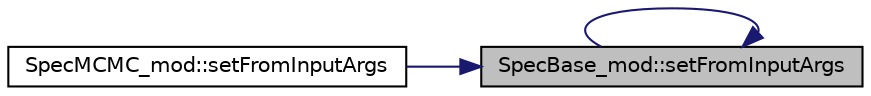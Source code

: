 digraph "SpecBase_mod::setFromInputArgs"
{
 // LATEX_PDF_SIZE
  edge [fontname="Helvetica",fontsize="10",labelfontname="Helvetica",labelfontsize="10"];
  node [fontname="Helvetica",fontsize="10",shape=record];
  rankdir="RL";
  Node1 [label="SpecBase_mod::setFromInputArgs",height=0.2,width=0.4,color="black", fillcolor="grey75", style="filled", fontcolor="black",tooltip=" "];
  Node1 -> Node1 [dir="back",color="midnightblue",fontsize="10",style="solid",fontname="Helvetica"];
  Node1 -> Node2 [dir="back",color="midnightblue",fontsize="10",style="solid",fontname="Helvetica"];
  Node2 [label="SpecMCMC_mod::setFromInputArgs",height=0.2,width=0.4,color="black", fillcolor="white", style="filled",URL="$namespaceSpecMCMC__mod.html#af6a00784a83a1d2919990242173105e7",tooltip=" "];
}
